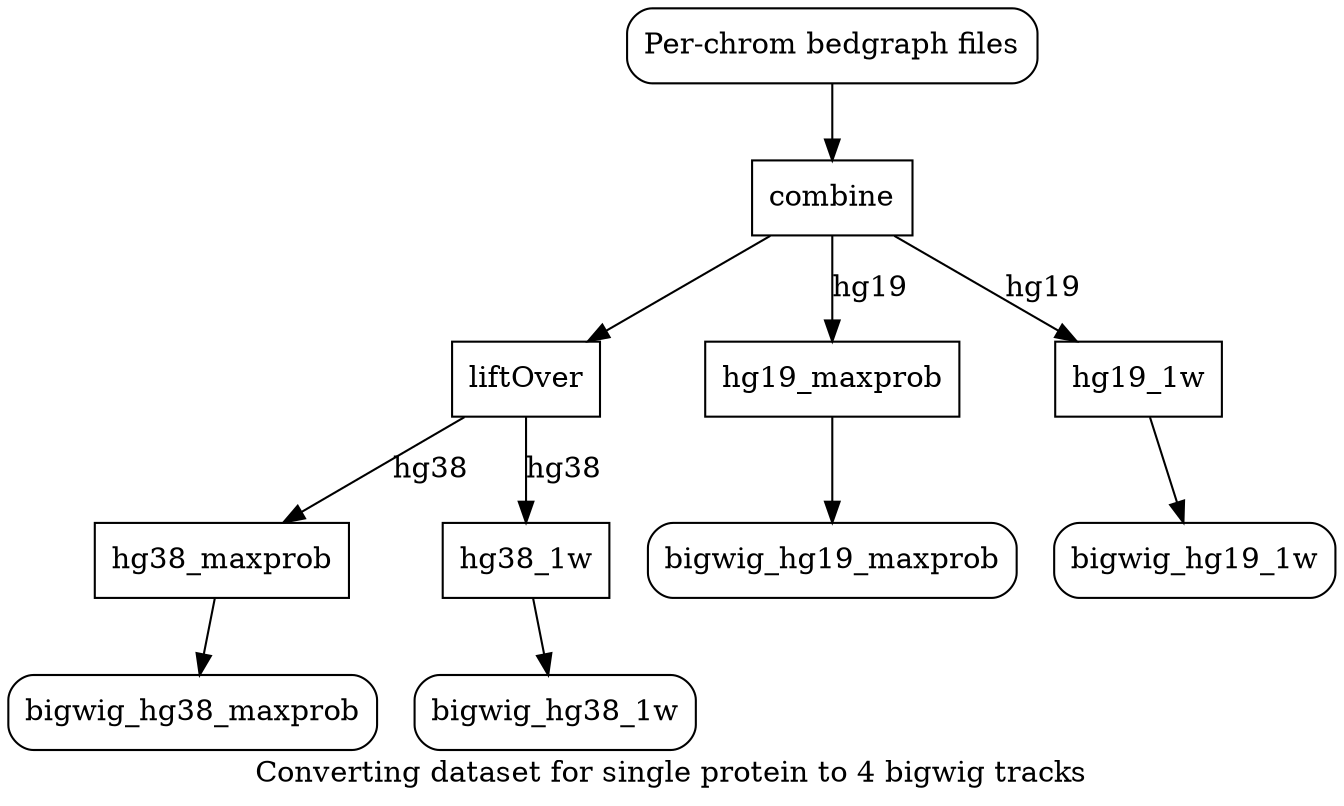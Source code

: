 digraph {
  label="Converting dataset for single protein to 4 bigwig tracks"

  node[shape="box", style="rounded"]
    bedgraph_files; bigwig_hg19_1w; bigwig_hg19_maxprob; bigwig_hg38_1w; bigwig_hg38_maxprob;

  node[shape="box",style=""]

  bedgraph_files->combine
  combine->liftover
  combine->hg19_maxprob[label="hg19"]
  liftover->hg38_maxprob[label="hg38"]
  combine->hg19_1w[label="hg19"]
  liftover->hg38_1w[label="hg38"]

  hg19_1w->bigwig_hg19_1w
  hg19_maxprob->bigwig_hg19_maxprob
  hg38_1w->bigwig_hg38_1w
  hg38_maxprob->bigwig_hg38_maxprob


  bedgraph_files[label="Per-chrom bedgraph files"]
  liftover[label="liftOver"]
}

# Process is rectangle
# input/output is parallelogram
# roundrects for start/end
